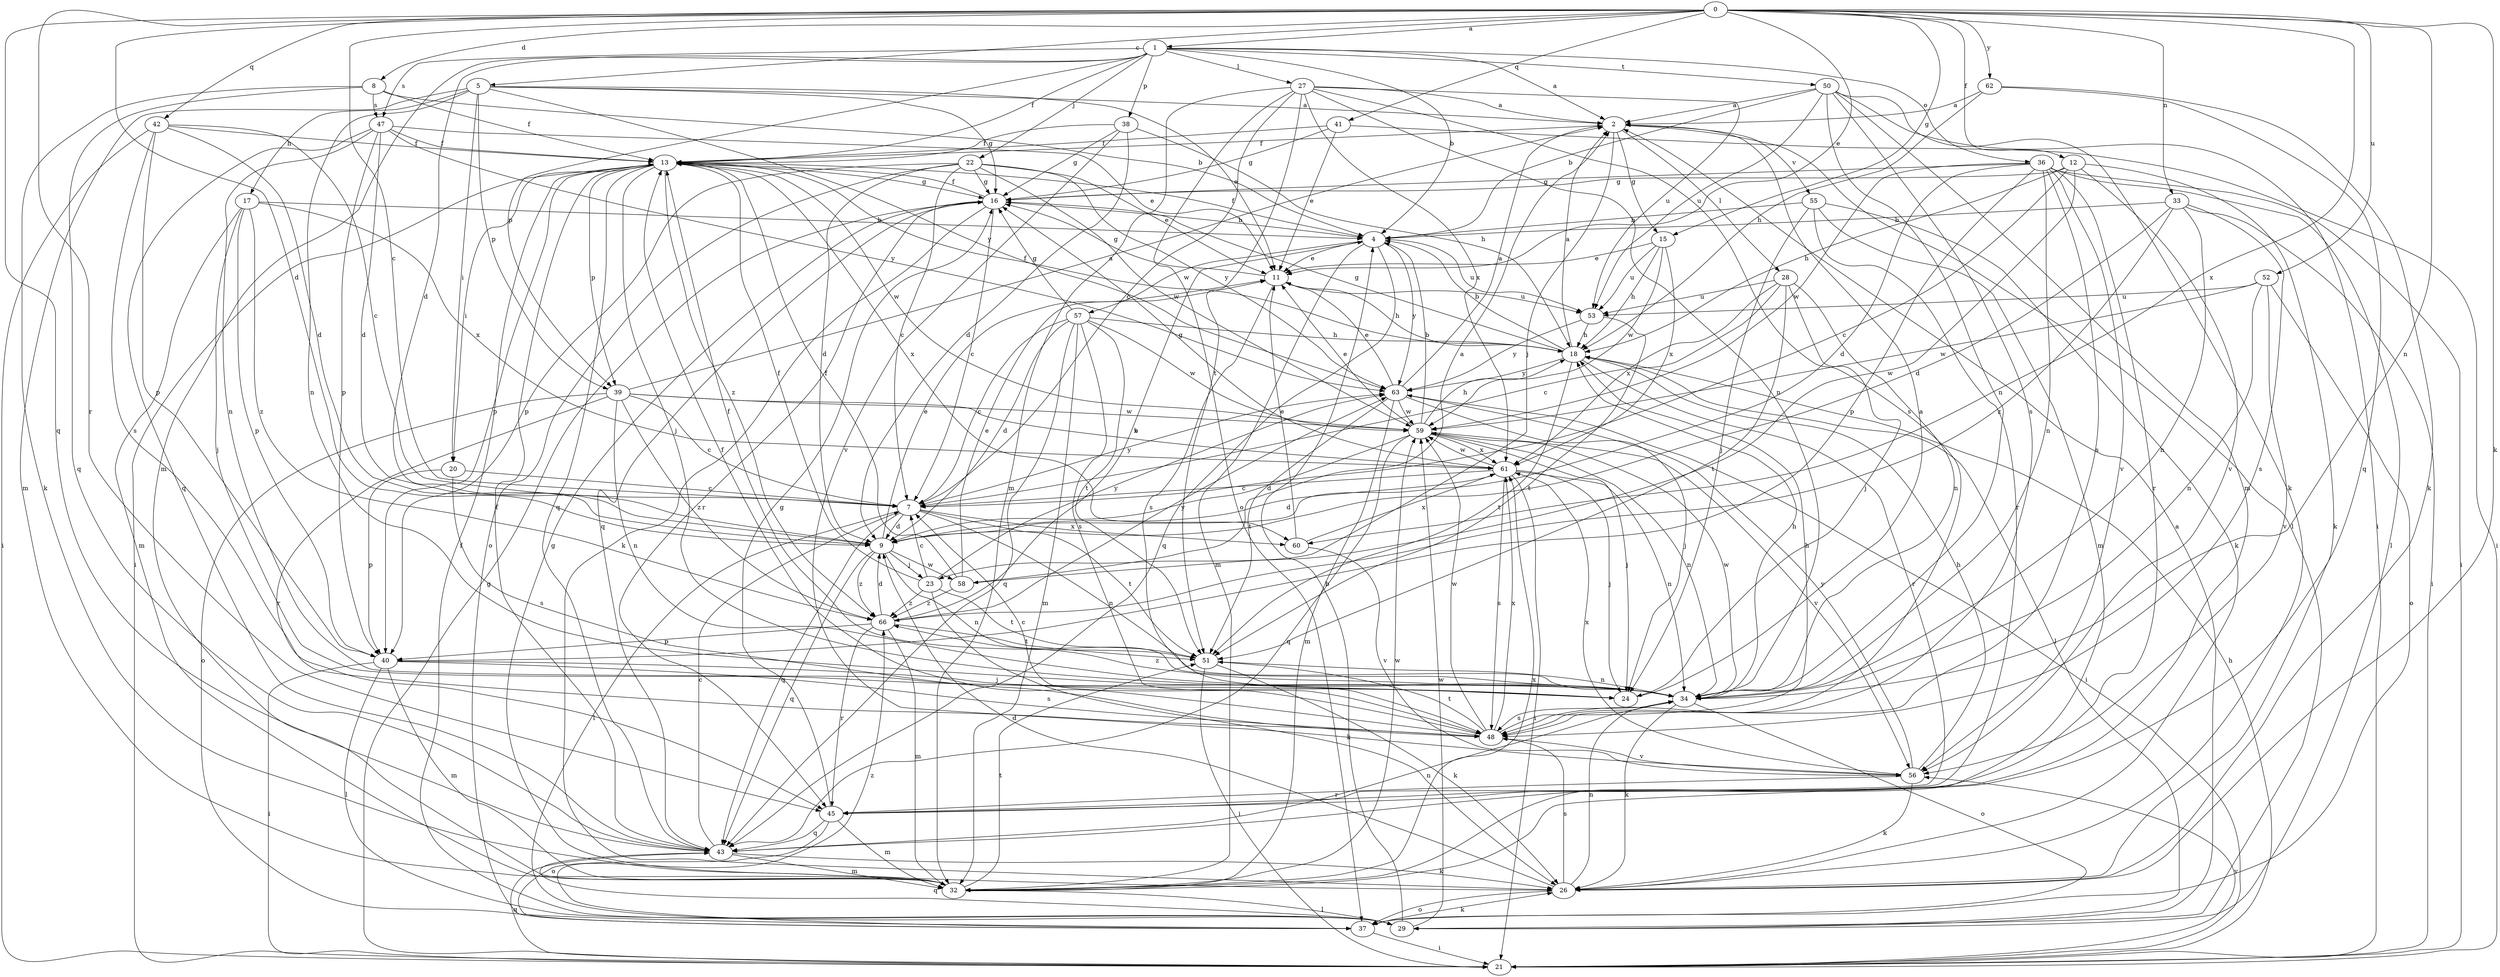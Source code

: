 strict digraph  {
0;
1;
2;
4;
5;
7;
8;
9;
11;
12;
13;
15;
16;
17;
18;
20;
21;
22;
23;
24;
26;
27;
28;
29;
32;
33;
34;
36;
37;
38;
39;
40;
41;
42;
43;
45;
47;
48;
50;
51;
52;
53;
55;
56;
57;
58;
59;
60;
61;
62;
63;
66;
0 -> 1  [label=a];
0 -> 5  [label=c];
0 -> 7  [label=c];
0 -> 8  [label=d];
0 -> 9  [label=d];
0 -> 11  [label=e];
0 -> 12  [label=f];
0 -> 15  [label=g];
0 -> 26  [label=k];
0 -> 33  [label=n];
0 -> 34  [label=n];
0 -> 41  [label=q];
0 -> 42  [label=q];
0 -> 43  [label=q];
0 -> 45  [label=r];
0 -> 52  [label=u];
0 -> 60  [label=x];
0 -> 62  [label=y];
1 -> 2  [label=a];
1 -> 4  [label=b];
1 -> 9  [label=d];
1 -> 13  [label=f];
1 -> 22  [label=j];
1 -> 27  [label=l];
1 -> 32  [label=m];
1 -> 36  [label=o];
1 -> 38  [label=p];
1 -> 39  [label=p];
1 -> 47  [label=s];
1 -> 50  [label=t];
2 -> 13  [label=f];
2 -> 15  [label=g];
2 -> 23  [label=j];
2 -> 28  [label=l];
2 -> 29  [label=l];
2 -> 55  [label=v];
4 -> 11  [label=e];
4 -> 13  [label=f];
4 -> 32  [label=m];
4 -> 43  [label=q];
4 -> 53  [label=u];
4 -> 57  [label=w];
4 -> 63  [label=y];
5 -> 2  [label=a];
5 -> 11  [label=e];
5 -> 16  [label=g];
5 -> 17  [label=h];
5 -> 20  [label=i];
5 -> 32  [label=m];
5 -> 34  [label=n];
5 -> 39  [label=p];
5 -> 63  [label=y];
7 -> 9  [label=d];
7 -> 29  [label=l];
7 -> 34  [label=n];
7 -> 43  [label=q];
7 -> 51  [label=t];
7 -> 60  [label=x];
7 -> 63  [label=y];
8 -> 4  [label=b];
8 -> 13  [label=f];
8 -> 26  [label=k];
8 -> 43  [label=q];
8 -> 47  [label=s];
9 -> 11  [label=e];
9 -> 23  [label=j];
9 -> 34  [label=n];
9 -> 43  [label=q];
9 -> 58  [label=w];
9 -> 66  [label=z];
11 -> 16  [label=g];
11 -> 18  [label=h];
11 -> 48  [label=s];
11 -> 53  [label=u];
12 -> 7  [label=c];
12 -> 16  [label=g];
12 -> 18  [label=h];
12 -> 26  [label=k];
12 -> 56  [label=v];
12 -> 58  [label=w];
13 -> 16  [label=g];
13 -> 20  [label=i];
13 -> 21  [label=i];
13 -> 24  [label=j];
13 -> 39  [label=p];
13 -> 40  [label=p];
13 -> 43  [label=q];
13 -> 59  [label=w];
13 -> 60  [label=x];
13 -> 66  [label=z];
15 -> 11  [label=e];
15 -> 18  [label=h];
15 -> 53  [label=u];
15 -> 59  [label=w];
15 -> 61  [label=x];
16 -> 4  [label=b];
16 -> 7  [label=c];
16 -> 13  [label=f];
16 -> 26  [label=k];
16 -> 43  [label=q];
16 -> 45  [label=r];
17 -> 4  [label=b];
17 -> 24  [label=j];
17 -> 32  [label=m];
17 -> 40  [label=p];
17 -> 61  [label=x];
17 -> 66  [label=z];
18 -> 2  [label=a];
18 -> 4  [label=b];
18 -> 13  [label=f];
18 -> 16  [label=g];
18 -> 29  [label=l];
18 -> 45  [label=r];
18 -> 51  [label=t];
18 -> 63  [label=y];
20 -> 7  [label=c];
20 -> 40  [label=p];
20 -> 48  [label=s];
21 -> 16  [label=g];
21 -> 18  [label=h];
21 -> 43  [label=q];
21 -> 56  [label=v];
22 -> 7  [label=c];
22 -> 9  [label=d];
22 -> 11  [label=e];
22 -> 16  [label=g];
22 -> 37  [label=o];
22 -> 40  [label=p];
22 -> 59  [label=w];
22 -> 63  [label=y];
23 -> 7  [label=c];
23 -> 13  [label=f];
23 -> 26  [label=k];
23 -> 51  [label=t];
23 -> 63  [label=y];
23 -> 66  [label=z];
24 -> 2  [label=a];
26 -> 9  [label=d];
26 -> 34  [label=n];
26 -> 37  [label=o];
26 -> 48  [label=s];
27 -> 2  [label=a];
27 -> 7  [label=c];
27 -> 32  [label=m];
27 -> 34  [label=n];
27 -> 37  [label=o];
27 -> 48  [label=s];
27 -> 51  [label=t];
27 -> 53  [label=u];
27 -> 61  [label=x];
28 -> 7  [label=c];
28 -> 24  [label=j];
28 -> 34  [label=n];
28 -> 51  [label=t];
28 -> 53  [label=u];
28 -> 61  [label=x];
29 -> 2  [label=a];
29 -> 4  [label=b];
29 -> 13  [label=f];
29 -> 43  [label=q];
29 -> 59  [label=w];
32 -> 16  [label=g];
32 -> 29  [label=l];
32 -> 51  [label=t];
32 -> 59  [label=w];
32 -> 61  [label=x];
33 -> 4  [label=b];
33 -> 9  [label=d];
33 -> 21  [label=i];
33 -> 34  [label=n];
33 -> 48  [label=s];
33 -> 66  [label=z];
34 -> 18  [label=h];
34 -> 26  [label=k];
34 -> 37  [label=o];
34 -> 48  [label=s];
34 -> 59  [label=w];
34 -> 66  [label=z];
36 -> 9  [label=d];
36 -> 16  [label=g];
36 -> 21  [label=i];
36 -> 29  [label=l];
36 -> 34  [label=n];
36 -> 40  [label=p];
36 -> 45  [label=r];
36 -> 48  [label=s];
36 -> 56  [label=v];
36 -> 59  [label=w];
37 -> 21  [label=i];
37 -> 26  [label=k];
37 -> 66  [label=z];
38 -> 9  [label=d];
38 -> 13  [label=f];
38 -> 16  [label=g];
38 -> 18  [label=h];
38 -> 56  [label=v];
39 -> 2  [label=a];
39 -> 7  [label=c];
39 -> 34  [label=n];
39 -> 37  [label=o];
39 -> 45  [label=r];
39 -> 59  [label=w];
39 -> 61  [label=x];
39 -> 66  [label=z];
40 -> 21  [label=i];
40 -> 24  [label=j];
40 -> 29  [label=l];
40 -> 32  [label=m];
40 -> 48  [label=s];
41 -> 11  [label=e];
41 -> 13  [label=f];
41 -> 16  [label=g];
41 -> 21  [label=i];
42 -> 7  [label=c];
42 -> 9  [label=d];
42 -> 13  [label=f];
42 -> 21  [label=i];
42 -> 40  [label=p];
42 -> 48  [label=s];
43 -> 7  [label=c];
43 -> 13  [label=f];
43 -> 26  [label=k];
43 -> 32  [label=m];
43 -> 34  [label=n];
45 -> 16  [label=g];
45 -> 32  [label=m];
45 -> 37  [label=o];
45 -> 43  [label=q];
47 -> 9  [label=d];
47 -> 11  [label=e];
47 -> 13  [label=f];
47 -> 34  [label=n];
47 -> 40  [label=p];
47 -> 43  [label=q];
47 -> 63  [label=y];
48 -> 7  [label=c];
48 -> 13  [label=f];
48 -> 18  [label=h];
48 -> 51  [label=t];
48 -> 56  [label=v];
48 -> 59  [label=w];
48 -> 61  [label=x];
50 -> 2  [label=a];
50 -> 4  [label=b];
50 -> 21  [label=i];
50 -> 26  [label=k];
50 -> 32  [label=m];
50 -> 34  [label=n];
50 -> 48  [label=s];
50 -> 53  [label=u];
51 -> 13  [label=f];
51 -> 21  [label=i];
51 -> 26  [label=k];
51 -> 34  [label=n];
52 -> 34  [label=n];
52 -> 37  [label=o];
52 -> 53  [label=u];
52 -> 56  [label=v];
52 -> 59  [label=w];
53 -> 18  [label=h];
53 -> 51  [label=t];
53 -> 63  [label=y];
55 -> 4  [label=b];
55 -> 24  [label=j];
55 -> 26  [label=k];
55 -> 32  [label=m];
55 -> 45  [label=r];
56 -> 18  [label=h];
56 -> 26  [label=k];
56 -> 45  [label=r];
56 -> 61  [label=x];
56 -> 63  [label=y];
57 -> 7  [label=c];
57 -> 9  [label=d];
57 -> 16  [label=g];
57 -> 18  [label=h];
57 -> 32  [label=m];
57 -> 43  [label=q];
57 -> 48  [label=s];
57 -> 51  [label=t];
57 -> 59  [label=w];
58 -> 2  [label=a];
58 -> 11  [label=e];
58 -> 13  [label=f];
58 -> 66  [label=z];
59 -> 4  [label=b];
59 -> 9  [label=d];
59 -> 11  [label=e];
59 -> 18  [label=h];
59 -> 24  [label=j];
59 -> 34  [label=n];
59 -> 43  [label=q];
59 -> 56  [label=v];
59 -> 61  [label=x];
60 -> 11  [label=e];
60 -> 56  [label=v];
60 -> 61  [label=x];
61 -> 7  [label=c];
61 -> 9  [label=d];
61 -> 16  [label=g];
61 -> 21  [label=i];
61 -> 24  [label=j];
61 -> 34  [label=n];
61 -> 48  [label=s];
61 -> 59  [label=w];
62 -> 2  [label=a];
62 -> 18  [label=h];
62 -> 26  [label=k];
62 -> 43  [label=q];
63 -> 2  [label=a];
63 -> 11  [label=e];
63 -> 21  [label=i];
63 -> 24  [label=j];
63 -> 32  [label=m];
63 -> 51  [label=t];
63 -> 59  [label=w];
66 -> 4  [label=b];
66 -> 9  [label=d];
66 -> 32  [label=m];
66 -> 40  [label=p];
66 -> 45  [label=r];
66 -> 51  [label=t];
66 -> 63  [label=y];
}
